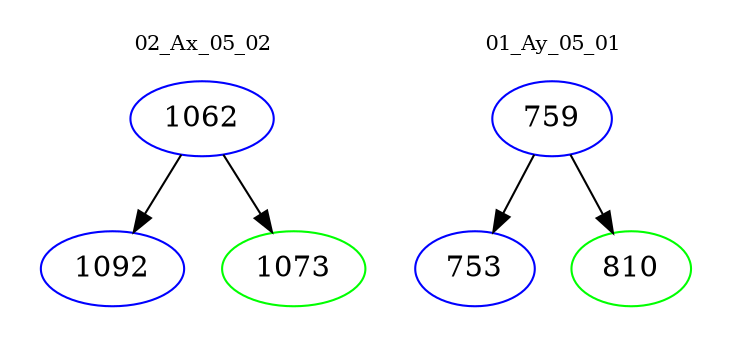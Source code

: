 digraph{
subgraph cluster_0 {
color = white
label = "02_Ax_05_02";
fontsize=10;
T0_1062 [label="1062", color="blue"]
T0_1062 -> T0_1092 [color="black"]
T0_1092 [label="1092", color="blue"]
T0_1062 -> T0_1073 [color="black"]
T0_1073 [label="1073", color="green"]
}
subgraph cluster_1 {
color = white
label = "01_Ay_05_01";
fontsize=10;
T1_759 [label="759", color="blue"]
T1_759 -> T1_753 [color="black"]
T1_753 [label="753", color="blue"]
T1_759 -> T1_810 [color="black"]
T1_810 [label="810", color="green"]
}
}
